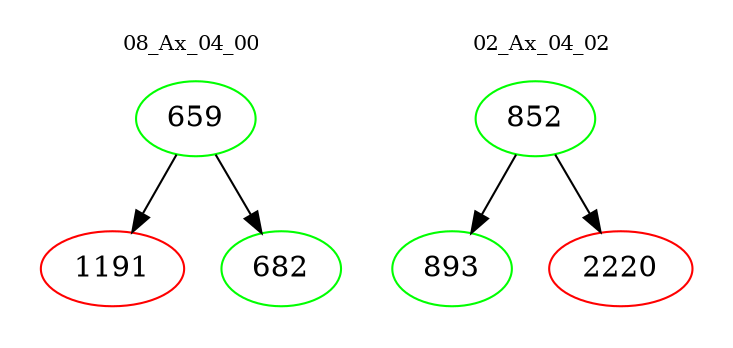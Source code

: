 digraph{
subgraph cluster_0 {
color = white
label = "08_Ax_04_00";
fontsize=10;
T0_659 [label="659", color="green"]
T0_659 -> T0_1191 [color="black"]
T0_1191 [label="1191", color="red"]
T0_659 -> T0_682 [color="black"]
T0_682 [label="682", color="green"]
}
subgraph cluster_1 {
color = white
label = "02_Ax_04_02";
fontsize=10;
T1_852 [label="852", color="green"]
T1_852 -> T1_893 [color="black"]
T1_893 [label="893", color="green"]
T1_852 -> T1_2220 [color="black"]
T1_2220 [label="2220", color="red"]
}
}
